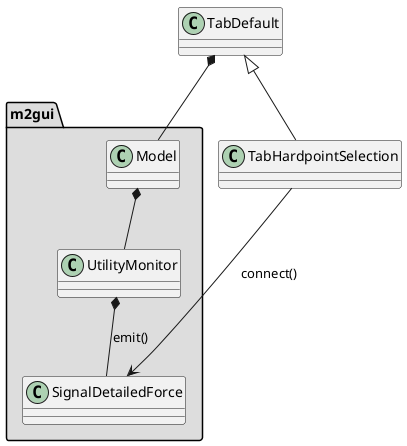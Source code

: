 @startuml
package "m2gui" #DDDDDD {
  Model *-- UtilityMonitor
  UtilityMonitor *-- SignalDetailedForce : emit()
}

TabDefault *-- Model
TabDefault <|-- TabHardpointSelection

TabHardpointSelection --> SignalDetailedForce : connect()
@enduml
